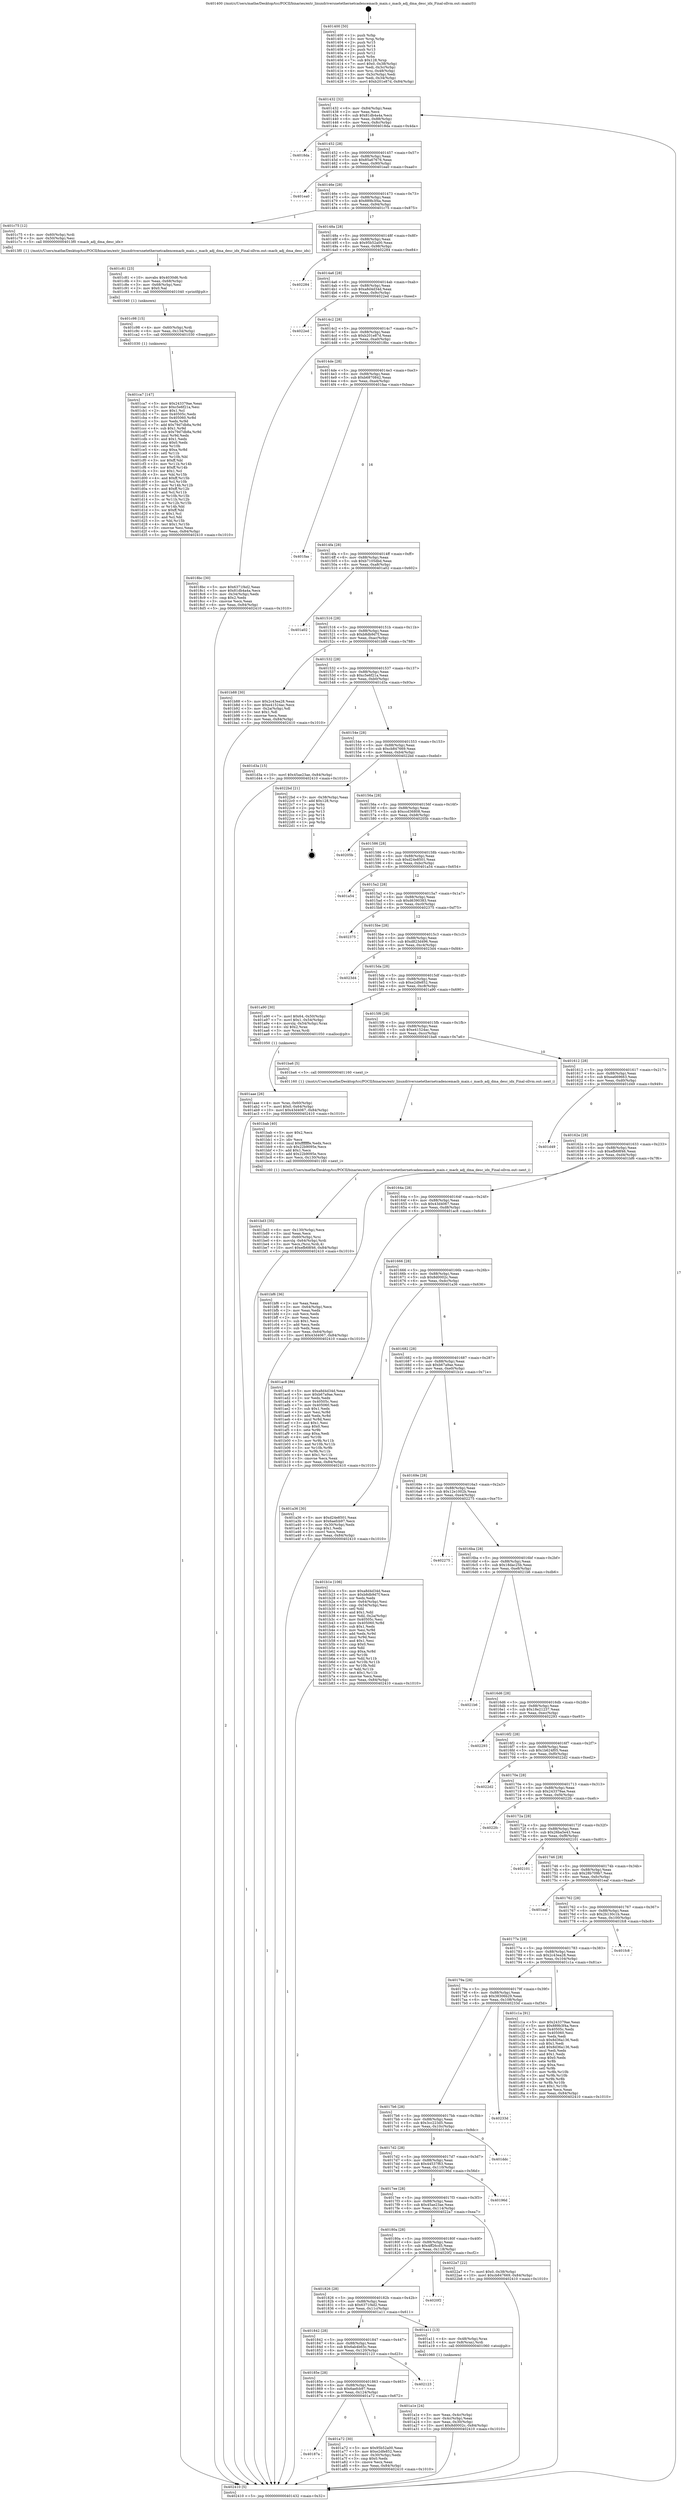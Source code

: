 digraph "0x401400" {
  label = "0x401400 (/mnt/c/Users/mathe/Desktop/tcc/POCII/binaries/extr_linuxdriversnetethernetcadencemacb_main.c_macb_adj_dma_desc_idx_Final-ollvm.out::main(0))"
  labelloc = "t"
  node[shape=record]

  Entry [label="",width=0.3,height=0.3,shape=circle,fillcolor=black,style=filled]
  "0x401432" [label="{
     0x401432 [32]\l
     | [instrs]\l
     &nbsp;&nbsp;0x401432 \<+6\>: mov -0x84(%rbp),%eax\l
     &nbsp;&nbsp;0x401438 \<+2\>: mov %eax,%ecx\l
     &nbsp;&nbsp;0x40143a \<+6\>: sub $0x81db4a4a,%ecx\l
     &nbsp;&nbsp;0x401440 \<+6\>: mov %eax,-0x88(%rbp)\l
     &nbsp;&nbsp;0x401446 \<+6\>: mov %ecx,-0x8c(%rbp)\l
     &nbsp;&nbsp;0x40144c \<+6\>: je 00000000004018da \<main+0x4da\>\l
  }"]
  "0x4018da" [label="{
     0x4018da\l
  }", style=dashed]
  "0x401452" [label="{
     0x401452 [28]\l
     | [instrs]\l
     &nbsp;&nbsp;0x401452 \<+5\>: jmp 0000000000401457 \<main+0x57\>\l
     &nbsp;&nbsp;0x401457 \<+6\>: mov -0x88(%rbp),%eax\l
     &nbsp;&nbsp;0x40145d \<+5\>: sub $0x85a67676,%eax\l
     &nbsp;&nbsp;0x401462 \<+6\>: mov %eax,-0x90(%rbp)\l
     &nbsp;&nbsp;0x401468 \<+6\>: je 0000000000401ea0 \<main+0xaa0\>\l
  }"]
  Exit [label="",width=0.3,height=0.3,shape=circle,fillcolor=black,style=filled,peripheries=2]
  "0x401ea0" [label="{
     0x401ea0\l
  }", style=dashed]
  "0x40146e" [label="{
     0x40146e [28]\l
     | [instrs]\l
     &nbsp;&nbsp;0x40146e \<+5\>: jmp 0000000000401473 \<main+0x73\>\l
     &nbsp;&nbsp;0x401473 \<+6\>: mov -0x88(%rbp),%eax\l
     &nbsp;&nbsp;0x401479 \<+5\>: sub $0x889b3f4a,%eax\l
     &nbsp;&nbsp;0x40147e \<+6\>: mov %eax,-0x94(%rbp)\l
     &nbsp;&nbsp;0x401484 \<+6\>: je 0000000000401c75 \<main+0x875\>\l
  }"]
  "0x401ca7" [label="{
     0x401ca7 [147]\l
     | [instrs]\l
     &nbsp;&nbsp;0x401ca7 \<+5\>: mov $0x243379ae,%eax\l
     &nbsp;&nbsp;0x401cac \<+5\>: mov $0xc5e6f21a,%esi\l
     &nbsp;&nbsp;0x401cb1 \<+2\>: mov $0x1,%cl\l
     &nbsp;&nbsp;0x401cb3 \<+7\>: mov 0x40505c,%edx\l
     &nbsp;&nbsp;0x401cba \<+8\>: mov 0x405060,%r8d\l
     &nbsp;&nbsp;0x401cc2 \<+3\>: mov %edx,%r9d\l
     &nbsp;&nbsp;0x401cc5 \<+7\>: add $0x79d7db8a,%r9d\l
     &nbsp;&nbsp;0x401ccc \<+4\>: sub $0x1,%r9d\l
     &nbsp;&nbsp;0x401cd0 \<+7\>: sub $0x79d7db8a,%r9d\l
     &nbsp;&nbsp;0x401cd7 \<+4\>: imul %r9d,%edx\l
     &nbsp;&nbsp;0x401cdb \<+3\>: and $0x1,%edx\l
     &nbsp;&nbsp;0x401cde \<+3\>: cmp $0x0,%edx\l
     &nbsp;&nbsp;0x401ce1 \<+4\>: sete %r10b\l
     &nbsp;&nbsp;0x401ce5 \<+4\>: cmp $0xa,%r8d\l
     &nbsp;&nbsp;0x401ce9 \<+4\>: setl %r11b\l
     &nbsp;&nbsp;0x401ced \<+3\>: mov %r10b,%bl\l
     &nbsp;&nbsp;0x401cf0 \<+3\>: xor $0xff,%bl\l
     &nbsp;&nbsp;0x401cf3 \<+3\>: mov %r11b,%r14b\l
     &nbsp;&nbsp;0x401cf6 \<+4\>: xor $0xff,%r14b\l
     &nbsp;&nbsp;0x401cfa \<+3\>: xor $0x1,%cl\l
     &nbsp;&nbsp;0x401cfd \<+3\>: mov %bl,%r15b\l
     &nbsp;&nbsp;0x401d00 \<+4\>: and $0xff,%r15b\l
     &nbsp;&nbsp;0x401d04 \<+3\>: and %cl,%r10b\l
     &nbsp;&nbsp;0x401d07 \<+3\>: mov %r14b,%r12b\l
     &nbsp;&nbsp;0x401d0a \<+4\>: and $0xff,%r12b\l
     &nbsp;&nbsp;0x401d0e \<+3\>: and %cl,%r11b\l
     &nbsp;&nbsp;0x401d11 \<+3\>: or %r10b,%r15b\l
     &nbsp;&nbsp;0x401d14 \<+3\>: or %r11b,%r12b\l
     &nbsp;&nbsp;0x401d17 \<+3\>: xor %r12b,%r15b\l
     &nbsp;&nbsp;0x401d1a \<+3\>: or %r14b,%bl\l
     &nbsp;&nbsp;0x401d1d \<+3\>: xor $0xff,%bl\l
     &nbsp;&nbsp;0x401d20 \<+3\>: or $0x1,%cl\l
     &nbsp;&nbsp;0x401d23 \<+2\>: and %cl,%bl\l
     &nbsp;&nbsp;0x401d25 \<+3\>: or %bl,%r15b\l
     &nbsp;&nbsp;0x401d28 \<+4\>: test $0x1,%r15b\l
     &nbsp;&nbsp;0x401d2c \<+3\>: cmovne %esi,%eax\l
     &nbsp;&nbsp;0x401d2f \<+6\>: mov %eax,-0x84(%rbp)\l
     &nbsp;&nbsp;0x401d35 \<+5\>: jmp 0000000000402410 \<main+0x1010\>\l
  }"]
  "0x401c75" [label="{
     0x401c75 [12]\l
     | [instrs]\l
     &nbsp;&nbsp;0x401c75 \<+4\>: mov -0x60(%rbp),%rdi\l
     &nbsp;&nbsp;0x401c79 \<+3\>: mov -0x50(%rbp),%esi\l
     &nbsp;&nbsp;0x401c7c \<+5\>: call 00000000004013f0 \<macb_adj_dma_desc_idx\>\l
     | [calls]\l
     &nbsp;&nbsp;0x4013f0 \{1\} (/mnt/c/Users/mathe/Desktop/tcc/POCII/binaries/extr_linuxdriversnetethernetcadencemacb_main.c_macb_adj_dma_desc_idx_Final-ollvm.out::macb_adj_dma_desc_idx)\l
  }"]
  "0x40148a" [label="{
     0x40148a [28]\l
     | [instrs]\l
     &nbsp;&nbsp;0x40148a \<+5\>: jmp 000000000040148f \<main+0x8f\>\l
     &nbsp;&nbsp;0x40148f \<+6\>: mov -0x88(%rbp),%eax\l
     &nbsp;&nbsp;0x401495 \<+5\>: sub $0x95b52a00,%eax\l
     &nbsp;&nbsp;0x40149a \<+6\>: mov %eax,-0x98(%rbp)\l
     &nbsp;&nbsp;0x4014a0 \<+6\>: je 0000000000402284 \<main+0xe84\>\l
  }"]
  "0x401c98" [label="{
     0x401c98 [15]\l
     | [instrs]\l
     &nbsp;&nbsp;0x401c98 \<+4\>: mov -0x60(%rbp),%rdi\l
     &nbsp;&nbsp;0x401c9c \<+6\>: mov %eax,-0x134(%rbp)\l
     &nbsp;&nbsp;0x401ca2 \<+5\>: call 0000000000401030 \<free@plt\>\l
     | [calls]\l
     &nbsp;&nbsp;0x401030 \{1\} (unknown)\l
  }"]
  "0x402284" [label="{
     0x402284\l
  }", style=dashed]
  "0x4014a6" [label="{
     0x4014a6 [28]\l
     | [instrs]\l
     &nbsp;&nbsp;0x4014a6 \<+5\>: jmp 00000000004014ab \<main+0xab\>\l
     &nbsp;&nbsp;0x4014ab \<+6\>: mov -0x88(%rbp),%eax\l
     &nbsp;&nbsp;0x4014b1 \<+5\>: sub $0xa8d4d34d,%eax\l
     &nbsp;&nbsp;0x4014b6 \<+6\>: mov %eax,-0x9c(%rbp)\l
     &nbsp;&nbsp;0x4014bc \<+6\>: je 00000000004022ed \<main+0xeed\>\l
  }"]
  "0x401c81" [label="{
     0x401c81 [23]\l
     | [instrs]\l
     &nbsp;&nbsp;0x401c81 \<+10\>: movabs $0x4030d6,%rdi\l
     &nbsp;&nbsp;0x401c8b \<+3\>: mov %eax,-0x68(%rbp)\l
     &nbsp;&nbsp;0x401c8e \<+3\>: mov -0x68(%rbp),%esi\l
     &nbsp;&nbsp;0x401c91 \<+2\>: mov $0x0,%al\l
     &nbsp;&nbsp;0x401c93 \<+5\>: call 0000000000401040 \<printf@plt\>\l
     | [calls]\l
     &nbsp;&nbsp;0x401040 \{1\} (unknown)\l
  }"]
  "0x4022ed" [label="{
     0x4022ed\l
  }", style=dashed]
  "0x4014c2" [label="{
     0x4014c2 [28]\l
     | [instrs]\l
     &nbsp;&nbsp;0x4014c2 \<+5\>: jmp 00000000004014c7 \<main+0xc7\>\l
     &nbsp;&nbsp;0x4014c7 \<+6\>: mov -0x88(%rbp),%eax\l
     &nbsp;&nbsp;0x4014cd \<+5\>: sub $0xb201e87d,%eax\l
     &nbsp;&nbsp;0x4014d2 \<+6\>: mov %eax,-0xa0(%rbp)\l
     &nbsp;&nbsp;0x4014d8 \<+6\>: je 00000000004018bc \<main+0x4bc\>\l
  }"]
  "0x401bd3" [label="{
     0x401bd3 [35]\l
     | [instrs]\l
     &nbsp;&nbsp;0x401bd3 \<+6\>: mov -0x130(%rbp),%ecx\l
     &nbsp;&nbsp;0x401bd9 \<+3\>: imul %eax,%ecx\l
     &nbsp;&nbsp;0x401bdc \<+4\>: mov -0x60(%rbp),%rsi\l
     &nbsp;&nbsp;0x401be0 \<+4\>: movslq -0x64(%rbp),%rdi\l
     &nbsp;&nbsp;0x401be4 \<+3\>: mov %ecx,(%rsi,%rdi,4)\l
     &nbsp;&nbsp;0x401be7 \<+10\>: movl $0xefb68f46,-0x84(%rbp)\l
     &nbsp;&nbsp;0x401bf1 \<+5\>: jmp 0000000000402410 \<main+0x1010\>\l
  }"]
  "0x4018bc" [label="{
     0x4018bc [30]\l
     | [instrs]\l
     &nbsp;&nbsp;0x4018bc \<+5\>: mov $0x6371f4d2,%eax\l
     &nbsp;&nbsp;0x4018c1 \<+5\>: mov $0x81db4a4a,%ecx\l
     &nbsp;&nbsp;0x4018c6 \<+3\>: mov -0x34(%rbp),%edx\l
     &nbsp;&nbsp;0x4018c9 \<+3\>: cmp $0x2,%edx\l
     &nbsp;&nbsp;0x4018cc \<+3\>: cmovne %ecx,%eax\l
     &nbsp;&nbsp;0x4018cf \<+6\>: mov %eax,-0x84(%rbp)\l
     &nbsp;&nbsp;0x4018d5 \<+5\>: jmp 0000000000402410 \<main+0x1010\>\l
  }"]
  "0x4014de" [label="{
     0x4014de [28]\l
     | [instrs]\l
     &nbsp;&nbsp;0x4014de \<+5\>: jmp 00000000004014e3 \<main+0xe3\>\l
     &nbsp;&nbsp;0x4014e3 \<+6\>: mov -0x88(%rbp),%eax\l
     &nbsp;&nbsp;0x4014e9 \<+5\>: sub $0xb6870842,%eax\l
     &nbsp;&nbsp;0x4014ee \<+6\>: mov %eax,-0xa4(%rbp)\l
     &nbsp;&nbsp;0x4014f4 \<+6\>: je 0000000000401faa \<main+0xbaa\>\l
  }"]
  "0x402410" [label="{
     0x402410 [5]\l
     | [instrs]\l
     &nbsp;&nbsp;0x402410 \<+5\>: jmp 0000000000401432 \<main+0x32\>\l
  }"]
  "0x401400" [label="{
     0x401400 [50]\l
     | [instrs]\l
     &nbsp;&nbsp;0x401400 \<+1\>: push %rbp\l
     &nbsp;&nbsp;0x401401 \<+3\>: mov %rsp,%rbp\l
     &nbsp;&nbsp;0x401404 \<+2\>: push %r15\l
     &nbsp;&nbsp;0x401406 \<+2\>: push %r14\l
     &nbsp;&nbsp;0x401408 \<+2\>: push %r13\l
     &nbsp;&nbsp;0x40140a \<+2\>: push %r12\l
     &nbsp;&nbsp;0x40140c \<+1\>: push %rbx\l
     &nbsp;&nbsp;0x40140d \<+7\>: sub $0x128,%rsp\l
     &nbsp;&nbsp;0x401414 \<+7\>: movl $0x0,-0x38(%rbp)\l
     &nbsp;&nbsp;0x40141b \<+3\>: mov %edi,-0x3c(%rbp)\l
     &nbsp;&nbsp;0x40141e \<+4\>: mov %rsi,-0x48(%rbp)\l
     &nbsp;&nbsp;0x401422 \<+3\>: mov -0x3c(%rbp),%edi\l
     &nbsp;&nbsp;0x401425 \<+3\>: mov %edi,-0x34(%rbp)\l
     &nbsp;&nbsp;0x401428 \<+10\>: movl $0xb201e87d,-0x84(%rbp)\l
  }"]
  "0x401bab" [label="{
     0x401bab [40]\l
     | [instrs]\l
     &nbsp;&nbsp;0x401bab \<+5\>: mov $0x2,%ecx\l
     &nbsp;&nbsp;0x401bb0 \<+1\>: cltd\l
     &nbsp;&nbsp;0x401bb1 \<+2\>: idiv %ecx\l
     &nbsp;&nbsp;0x401bb3 \<+6\>: imul $0xfffffffe,%edx,%ecx\l
     &nbsp;&nbsp;0x401bb9 \<+6\>: sub $0x22b9095e,%ecx\l
     &nbsp;&nbsp;0x401bbf \<+3\>: add $0x1,%ecx\l
     &nbsp;&nbsp;0x401bc2 \<+6\>: add $0x22b9095e,%ecx\l
     &nbsp;&nbsp;0x401bc8 \<+6\>: mov %ecx,-0x130(%rbp)\l
     &nbsp;&nbsp;0x401bce \<+5\>: call 0000000000401160 \<next_i\>\l
     | [calls]\l
     &nbsp;&nbsp;0x401160 \{1\} (/mnt/c/Users/mathe/Desktop/tcc/POCII/binaries/extr_linuxdriversnetethernetcadencemacb_main.c_macb_adj_dma_desc_idx_Final-ollvm.out::next_i)\l
  }"]
  "0x401faa" [label="{
     0x401faa\l
  }", style=dashed]
  "0x4014fa" [label="{
     0x4014fa [28]\l
     | [instrs]\l
     &nbsp;&nbsp;0x4014fa \<+5\>: jmp 00000000004014ff \<main+0xff\>\l
     &nbsp;&nbsp;0x4014ff \<+6\>: mov -0x88(%rbp),%eax\l
     &nbsp;&nbsp;0x401505 \<+5\>: sub $0xb7105dbd,%eax\l
     &nbsp;&nbsp;0x40150a \<+6\>: mov %eax,-0xa8(%rbp)\l
     &nbsp;&nbsp;0x401510 \<+6\>: je 0000000000401a02 \<main+0x602\>\l
  }"]
  "0x401aae" [label="{
     0x401aae [26]\l
     | [instrs]\l
     &nbsp;&nbsp;0x401aae \<+4\>: mov %rax,-0x60(%rbp)\l
     &nbsp;&nbsp;0x401ab2 \<+7\>: movl $0x0,-0x64(%rbp)\l
     &nbsp;&nbsp;0x401ab9 \<+10\>: movl $0x43d4067,-0x84(%rbp)\l
     &nbsp;&nbsp;0x401ac3 \<+5\>: jmp 0000000000402410 \<main+0x1010\>\l
  }"]
  "0x401a02" [label="{
     0x401a02\l
  }", style=dashed]
  "0x401516" [label="{
     0x401516 [28]\l
     | [instrs]\l
     &nbsp;&nbsp;0x401516 \<+5\>: jmp 000000000040151b \<main+0x11b\>\l
     &nbsp;&nbsp;0x40151b \<+6\>: mov -0x88(%rbp),%eax\l
     &nbsp;&nbsp;0x401521 \<+5\>: sub $0xb8db9d7f,%eax\l
     &nbsp;&nbsp;0x401526 \<+6\>: mov %eax,-0xac(%rbp)\l
     &nbsp;&nbsp;0x40152c \<+6\>: je 0000000000401b88 \<main+0x788\>\l
  }"]
  "0x40187a" [label="{
     0x40187a\l
  }", style=dashed]
  "0x401b88" [label="{
     0x401b88 [30]\l
     | [instrs]\l
     &nbsp;&nbsp;0x401b88 \<+5\>: mov $0x2c43ea28,%eax\l
     &nbsp;&nbsp;0x401b8d \<+5\>: mov $0xe41524ac,%ecx\l
     &nbsp;&nbsp;0x401b92 \<+3\>: mov -0x2a(%rbp),%dl\l
     &nbsp;&nbsp;0x401b95 \<+3\>: test $0x1,%dl\l
     &nbsp;&nbsp;0x401b98 \<+3\>: cmovne %ecx,%eax\l
     &nbsp;&nbsp;0x401b9b \<+6\>: mov %eax,-0x84(%rbp)\l
     &nbsp;&nbsp;0x401ba1 \<+5\>: jmp 0000000000402410 \<main+0x1010\>\l
  }"]
  "0x401532" [label="{
     0x401532 [28]\l
     | [instrs]\l
     &nbsp;&nbsp;0x401532 \<+5\>: jmp 0000000000401537 \<main+0x137\>\l
     &nbsp;&nbsp;0x401537 \<+6\>: mov -0x88(%rbp),%eax\l
     &nbsp;&nbsp;0x40153d \<+5\>: sub $0xc5e6f21a,%eax\l
     &nbsp;&nbsp;0x401542 \<+6\>: mov %eax,-0xb0(%rbp)\l
     &nbsp;&nbsp;0x401548 \<+6\>: je 0000000000401d3a \<main+0x93a\>\l
  }"]
  "0x401a72" [label="{
     0x401a72 [30]\l
     | [instrs]\l
     &nbsp;&nbsp;0x401a72 \<+5\>: mov $0x95b52a00,%eax\l
     &nbsp;&nbsp;0x401a77 \<+5\>: mov $0xe2dfe852,%ecx\l
     &nbsp;&nbsp;0x401a7c \<+3\>: mov -0x30(%rbp),%edx\l
     &nbsp;&nbsp;0x401a7f \<+3\>: cmp $0x0,%edx\l
     &nbsp;&nbsp;0x401a82 \<+3\>: cmove %ecx,%eax\l
     &nbsp;&nbsp;0x401a85 \<+6\>: mov %eax,-0x84(%rbp)\l
     &nbsp;&nbsp;0x401a8b \<+5\>: jmp 0000000000402410 \<main+0x1010\>\l
  }"]
  "0x401d3a" [label="{
     0x401d3a [15]\l
     | [instrs]\l
     &nbsp;&nbsp;0x401d3a \<+10\>: movl $0x45ae23ae,-0x84(%rbp)\l
     &nbsp;&nbsp;0x401d44 \<+5\>: jmp 0000000000402410 \<main+0x1010\>\l
  }"]
  "0x40154e" [label="{
     0x40154e [28]\l
     | [instrs]\l
     &nbsp;&nbsp;0x40154e \<+5\>: jmp 0000000000401553 \<main+0x153\>\l
     &nbsp;&nbsp;0x401553 \<+6\>: mov -0x88(%rbp),%eax\l
     &nbsp;&nbsp;0x401559 \<+5\>: sub $0xcb847669,%eax\l
     &nbsp;&nbsp;0x40155e \<+6\>: mov %eax,-0xb4(%rbp)\l
     &nbsp;&nbsp;0x401564 \<+6\>: je 00000000004022bd \<main+0xebd\>\l
  }"]
  "0x40185e" [label="{
     0x40185e [28]\l
     | [instrs]\l
     &nbsp;&nbsp;0x40185e \<+5\>: jmp 0000000000401863 \<main+0x463\>\l
     &nbsp;&nbsp;0x401863 \<+6\>: mov -0x88(%rbp),%eax\l
     &nbsp;&nbsp;0x401869 \<+5\>: sub $0x6aefcb97,%eax\l
     &nbsp;&nbsp;0x40186e \<+6\>: mov %eax,-0x124(%rbp)\l
     &nbsp;&nbsp;0x401874 \<+6\>: je 0000000000401a72 \<main+0x672\>\l
  }"]
  "0x4022bd" [label="{
     0x4022bd [21]\l
     | [instrs]\l
     &nbsp;&nbsp;0x4022bd \<+3\>: mov -0x38(%rbp),%eax\l
     &nbsp;&nbsp;0x4022c0 \<+7\>: add $0x128,%rsp\l
     &nbsp;&nbsp;0x4022c7 \<+1\>: pop %rbx\l
     &nbsp;&nbsp;0x4022c8 \<+2\>: pop %r12\l
     &nbsp;&nbsp;0x4022ca \<+2\>: pop %r13\l
     &nbsp;&nbsp;0x4022cc \<+2\>: pop %r14\l
     &nbsp;&nbsp;0x4022ce \<+2\>: pop %r15\l
     &nbsp;&nbsp;0x4022d0 \<+1\>: pop %rbp\l
     &nbsp;&nbsp;0x4022d1 \<+1\>: ret\l
  }"]
  "0x40156a" [label="{
     0x40156a [28]\l
     | [instrs]\l
     &nbsp;&nbsp;0x40156a \<+5\>: jmp 000000000040156f \<main+0x16f\>\l
     &nbsp;&nbsp;0x40156f \<+6\>: mov -0x88(%rbp),%eax\l
     &nbsp;&nbsp;0x401575 \<+5\>: sub $0xccd36808,%eax\l
     &nbsp;&nbsp;0x40157a \<+6\>: mov %eax,-0xb8(%rbp)\l
     &nbsp;&nbsp;0x401580 \<+6\>: je 000000000040205b \<main+0xc5b\>\l
  }"]
  "0x402123" [label="{
     0x402123\l
  }", style=dashed]
  "0x40205b" [label="{
     0x40205b\l
  }", style=dashed]
  "0x401586" [label="{
     0x401586 [28]\l
     | [instrs]\l
     &nbsp;&nbsp;0x401586 \<+5\>: jmp 000000000040158b \<main+0x18b\>\l
     &nbsp;&nbsp;0x40158b \<+6\>: mov -0x88(%rbp),%eax\l
     &nbsp;&nbsp;0x401591 \<+5\>: sub $0xd24e8501,%eax\l
     &nbsp;&nbsp;0x401596 \<+6\>: mov %eax,-0xbc(%rbp)\l
     &nbsp;&nbsp;0x40159c \<+6\>: je 0000000000401a54 \<main+0x654\>\l
  }"]
  "0x401a1e" [label="{
     0x401a1e [24]\l
     | [instrs]\l
     &nbsp;&nbsp;0x401a1e \<+3\>: mov %eax,-0x4c(%rbp)\l
     &nbsp;&nbsp;0x401a21 \<+3\>: mov -0x4c(%rbp),%eax\l
     &nbsp;&nbsp;0x401a24 \<+3\>: mov %eax,-0x30(%rbp)\l
     &nbsp;&nbsp;0x401a27 \<+10\>: movl $0x8d0002c,-0x84(%rbp)\l
     &nbsp;&nbsp;0x401a31 \<+5\>: jmp 0000000000402410 \<main+0x1010\>\l
  }"]
  "0x401a54" [label="{
     0x401a54\l
  }", style=dashed]
  "0x4015a2" [label="{
     0x4015a2 [28]\l
     | [instrs]\l
     &nbsp;&nbsp;0x4015a2 \<+5\>: jmp 00000000004015a7 \<main+0x1a7\>\l
     &nbsp;&nbsp;0x4015a7 \<+6\>: mov -0x88(%rbp),%eax\l
     &nbsp;&nbsp;0x4015ad \<+5\>: sub $0xd6390383,%eax\l
     &nbsp;&nbsp;0x4015b2 \<+6\>: mov %eax,-0xc0(%rbp)\l
     &nbsp;&nbsp;0x4015b8 \<+6\>: je 0000000000402375 \<main+0xf75\>\l
  }"]
  "0x401842" [label="{
     0x401842 [28]\l
     | [instrs]\l
     &nbsp;&nbsp;0x401842 \<+5\>: jmp 0000000000401847 \<main+0x447\>\l
     &nbsp;&nbsp;0x401847 \<+6\>: mov -0x88(%rbp),%eax\l
     &nbsp;&nbsp;0x40184d \<+5\>: sub $0x6ab4b65c,%eax\l
     &nbsp;&nbsp;0x401852 \<+6\>: mov %eax,-0x120(%rbp)\l
     &nbsp;&nbsp;0x401858 \<+6\>: je 0000000000402123 \<main+0xd23\>\l
  }"]
  "0x402375" [label="{
     0x402375\l
  }", style=dashed]
  "0x4015be" [label="{
     0x4015be [28]\l
     | [instrs]\l
     &nbsp;&nbsp;0x4015be \<+5\>: jmp 00000000004015c3 \<main+0x1c3\>\l
     &nbsp;&nbsp;0x4015c3 \<+6\>: mov -0x88(%rbp),%eax\l
     &nbsp;&nbsp;0x4015c9 \<+5\>: sub $0xd823d496,%eax\l
     &nbsp;&nbsp;0x4015ce \<+6\>: mov %eax,-0xc4(%rbp)\l
     &nbsp;&nbsp;0x4015d4 \<+6\>: je 00000000004023d4 \<main+0xfd4\>\l
  }"]
  "0x401a11" [label="{
     0x401a11 [13]\l
     | [instrs]\l
     &nbsp;&nbsp;0x401a11 \<+4\>: mov -0x48(%rbp),%rax\l
     &nbsp;&nbsp;0x401a15 \<+4\>: mov 0x8(%rax),%rdi\l
     &nbsp;&nbsp;0x401a19 \<+5\>: call 0000000000401060 \<atoi@plt\>\l
     | [calls]\l
     &nbsp;&nbsp;0x401060 \{1\} (unknown)\l
  }"]
  "0x4023d4" [label="{
     0x4023d4\l
  }", style=dashed]
  "0x4015da" [label="{
     0x4015da [28]\l
     | [instrs]\l
     &nbsp;&nbsp;0x4015da \<+5\>: jmp 00000000004015df \<main+0x1df\>\l
     &nbsp;&nbsp;0x4015df \<+6\>: mov -0x88(%rbp),%eax\l
     &nbsp;&nbsp;0x4015e5 \<+5\>: sub $0xe2dfe852,%eax\l
     &nbsp;&nbsp;0x4015ea \<+6\>: mov %eax,-0xc8(%rbp)\l
     &nbsp;&nbsp;0x4015f0 \<+6\>: je 0000000000401a90 \<main+0x690\>\l
  }"]
  "0x401826" [label="{
     0x401826 [28]\l
     | [instrs]\l
     &nbsp;&nbsp;0x401826 \<+5\>: jmp 000000000040182b \<main+0x42b\>\l
     &nbsp;&nbsp;0x40182b \<+6\>: mov -0x88(%rbp),%eax\l
     &nbsp;&nbsp;0x401831 \<+5\>: sub $0x6371f4d2,%eax\l
     &nbsp;&nbsp;0x401836 \<+6\>: mov %eax,-0x11c(%rbp)\l
     &nbsp;&nbsp;0x40183c \<+6\>: je 0000000000401a11 \<main+0x611\>\l
  }"]
  "0x401a90" [label="{
     0x401a90 [30]\l
     | [instrs]\l
     &nbsp;&nbsp;0x401a90 \<+7\>: movl $0x64,-0x50(%rbp)\l
     &nbsp;&nbsp;0x401a97 \<+7\>: movl $0x1,-0x54(%rbp)\l
     &nbsp;&nbsp;0x401a9e \<+4\>: movslq -0x54(%rbp),%rax\l
     &nbsp;&nbsp;0x401aa2 \<+4\>: shl $0x2,%rax\l
     &nbsp;&nbsp;0x401aa6 \<+3\>: mov %rax,%rdi\l
     &nbsp;&nbsp;0x401aa9 \<+5\>: call 0000000000401050 \<malloc@plt\>\l
     | [calls]\l
     &nbsp;&nbsp;0x401050 \{1\} (unknown)\l
  }"]
  "0x4015f6" [label="{
     0x4015f6 [28]\l
     | [instrs]\l
     &nbsp;&nbsp;0x4015f6 \<+5\>: jmp 00000000004015fb \<main+0x1fb\>\l
     &nbsp;&nbsp;0x4015fb \<+6\>: mov -0x88(%rbp),%eax\l
     &nbsp;&nbsp;0x401601 \<+5\>: sub $0xe41524ac,%eax\l
     &nbsp;&nbsp;0x401606 \<+6\>: mov %eax,-0xcc(%rbp)\l
     &nbsp;&nbsp;0x40160c \<+6\>: je 0000000000401ba6 \<main+0x7a6\>\l
  }"]
  "0x4020f2" [label="{
     0x4020f2\l
  }", style=dashed]
  "0x401ba6" [label="{
     0x401ba6 [5]\l
     | [instrs]\l
     &nbsp;&nbsp;0x401ba6 \<+5\>: call 0000000000401160 \<next_i\>\l
     | [calls]\l
     &nbsp;&nbsp;0x401160 \{1\} (/mnt/c/Users/mathe/Desktop/tcc/POCII/binaries/extr_linuxdriversnetethernetcadencemacb_main.c_macb_adj_dma_desc_idx_Final-ollvm.out::next_i)\l
  }"]
  "0x401612" [label="{
     0x401612 [28]\l
     | [instrs]\l
     &nbsp;&nbsp;0x401612 \<+5\>: jmp 0000000000401617 \<main+0x217\>\l
     &nbsp;&nbsp;0x401617 \<+6\>: mov -0x88(%rbp),%eax\l
     &nbsp;&nbsp;0x40161d \<+5\>: sub $0xea669663,%eax\l
     &nbsp;&nbsp;0x401622 \<+6\>: mov %eax,-0xd0(%rbp)\l
     &nbsp;&nbsp;0x401628 \<+6\>: je 0000000000401d49 \<main+0x949\>\l
  }"]
  "0x40180a" [label="{
     0x40180a [28]\l
     | [instrs]\l
     &nbsp;&nbsp;0x40180a \<+5\>: jmp 000000000040180f \<main+0x40f\>\l
     &nbsp;&nbsp;0x40180f \<+6\>: mov -0x88(%rbp),%eax\l
     &nbsp;&nbsp;0x401815 \<+5\>: sub $0x4ff26cd5,%eax\l
     &nbsp;&nbsp;0x40181a \<+6\>: mov %eax,-0x118(%rbp)\l
     &nbsp;&nbsp;0x401820 \<+6\>: je 00000000004020f2 \<main+0xcf2\>\l
  }"]
  "0x401d49" [label="{
     0x401d49\l
  }", style=dashed]
  "0x40162e" [label="{
     0x40162e [28]\l
     | [instrs]\l
     &nbsp;&nbsp;0x40162e \<+5\>: jmp 0000000000401633 \<main+0x233\>\l
     &nbsp;&nbsp;0x401633 \<+6\>: mov -0x88(%rbp),%eax\l
     &nbsp;&nbsp;0x401639 \<+5\>: sub $0xefb68f46,%eax\l
     &nbsp;&nbsp;0x40163e \<+6\>: mov %eax,-0xd4(%rbp)\l
     &nbsp;&nbsp;0x401644 \<+6\>: je 0000000000401bf6 \<main+0x7f6\>\l
  }"]
  "0x4022a7" [label="{
     0x4022a7 [22]\l
     | [instrs]\l
     &nbsp;&nbsp;0x4022a7 \<+7\>: movl $0x0,-0x38(%rbp)\l
     &nbsp;&nbsp;0x4022ae \<+10\>: movl $0xcb847669,-0x84(%rbp)\l
     &nbsp;&nbsp;0x4022b8 \<+5\>: jmp 0000000000402410 \<main+0x1010\>\l
  }"]
  "0x401bf6" [label="{
     0x401bf6 [36]\l
     | [instrs]\l
     &nbsp;&nbsp;0x401bf6 \<+2\>: xor %eax,%eax\l
     &nbsp;&nbsp;0x401bf8 \<+3\>: mov -0x64(%rbp),%ecx\l
     &nbsp;&nbsp;0x401bfb \<+2\>: mov %eax,%edx\l
     &nbsp;&nbsp;0x401bfd \<+2\>: sub %ecx,%edx\l
     &nbsp;&nbsp;0x401bff \<+2\>: mov %eax,%ecx\l
     &nbsp;&nbsp;0x401c01 \<+3\>: sub $0x1,%ecx\l
     &nbsp;&nbsp;0x401c04 \<+2\>: add %ecx,%edx\l
     &nbsp;&nbsp;0x401c06 \<+2\>: sub %edx,%eax\l
     &nbsp;&nbsp;0x401c08 \<+3\>: mov %eax,-0x64(%rbp)\l
     &nbsp;&nbsp;0x401c0b \<+10\>: movl $0x43d4067,-0x84(%rbp)\l
     &nbsp;&nbsp;0x401c15 \<+5\>: jmp 0000000000402410 \<main+0x1010\>\l
  }"]
  "0x40164a" [label="{
     0x40164a [28]\l
     | [instrs]\l
     &nbsp;&nbsp;0x40164a \<+5\>: jmp 000000000040164f \<main+0x24f\>\l
     &nbsp;&nbsp;0x40164f \<+6\>: mov -0x88(%rbp),%eax\l
     &nbsp;&nbsp;0x401655 \<+5\>: sub $0x43d4067,%eax\l
     &nbsp;&nbsp;0x40165a \<+6\>: mov %eax,-0xd8(%rbp)\l
     &nbsp;&nbsp;0x401660 \<+6\>: je 0000000000401ac8 \<main+0x6c8\>\l
  }"]
  "0x4017ee" [label="{
     0x4017ee [28]\l
     | [instrs]\l
     &nbsp;&nbsp;0x4017ee \<+5\>: jmp 00000000004017f3 \<main+0x3f3\>\l
     &nbsp;&nbsp;0x4017f3 \<+6\>: mov -0x88(%rbp),%eax\l
     &nbsp;&nbsp;0x4017f9 \<+5\>: sub $0x45ae23ae,%eax\l
     &nbsp;&nbsp;0x4017fe \<+6\>: mov %eax,-0x114(%rbp)\l
     &nbsp;&nbsp;0x401804 \<+6\>: je 00000000004022a7 \<main+0xea7\>\l
  }"]
  "0x401ac8" [label="{
     0x401ac8 [86]\l
     | [instrs]\l
     &nbsp;&nbsp;0x401ac8 \<+5\>: mov $0xa8d4d34d,%eax\l
     &nbsp;&nbsp;0x401acd \<+5\>: mov $0xb67a9ae,%ecx\l
     &nbsp;&nbsp;0x401ad2 \<+2\>: xor %edx,%edx\l
     &nbsp;&nbsp;0x401ad4 \<+7\>: mov 0x40505c,%esi\l
     &nbsp;&nbsp;0x401adb \<+7\>: mov 0x405060,%edi\l
     &nbsp;&nbsp;0x401ae2 \<+3\>: sub $0x1,%edx\l
     &nbsp;&nbsp;0x401ae5 \<+3\>: mov %esi,%r8d\l
     &nbsp;&nbsp;0x401ae8 \<+3\>: add %edx,%r8d\l
     &nbsp;&nbsp;0x401aeb \<+4\>: imul %r8d,%esi\l
     &nbsp;&nbsp;0x401aef \<+3\>: and $0x1,%esi\l
     &nbsp;&nbsp;0x401af2 \<+3\>: cmp $0x0,%esi\l
     &nbsp;&nbsp;0x401af5 \<+4\>: sete %r9b\l
     &nbsp;&nbsp;0x401af9 \<+3\>: cmp $0xa,%edi\l
     &nbsp;&nbsp;0x401afc \<+4\>: setl %r10b\l
     &nbsp;&nbsp;0x401b00 \<+3\>: mov %r9b,%r11b\l
     &nbsp;&nbsp;0x401b03 \<+3\>: and %r10b,%r11b\l
     &nbsp;&nbsp;0x401b06 \<+3\>: xor %r10b,%r9b\l
     &nbsp;&nbsp;0x401b09 \<+3\>: or %r9b,%r11b\l
     &nbsp;&nbsp;0x401b0c \<+4\>: test $0x1,%r11b\l
     &nbsp;&nbsp;0x401b10 \<+3\>: cmovne %ecx,%eax\l
     &nbsp;&nbsp;0x401b13 \<+6\>: mov %eax,-0x84(%rbp)\l
     &nbsp;&nbsp;0x401b19 \<+5\>: jmp 0000000000402410 \<main+0x1010\>\l
  }"]
  "0x401666" [label="{
     0x401666 [28]\l
     | [instrs]\l
     &nbsp;&nbsp;0x401666 \<+5\>: jmp 000000000040166b \<main+0x26b\>\l
     &nbsp;&nbsp;0x40166b \<+6\>: mov -0x88(%rbp),%eax\l
     &nbsp;&nbsp;0x401671 \<+5\>: sub $0x8d0002c,%eax\l
     &nbsp;&nbsp;0x401676 \<+6\>: mov %eax,-0xdc(%rbp)\l
     &nbsp;&nbsp;0x40167c \<+6\>: je 0000000000401a36 \<main+0x636\>\l
  }"]
  "0x40196d" [label="{
     0x40196d\l
  }", style=dashed]
  "0x401a36" [label="{
     0x401a36 [30]\l
     | [instrs]\l
     &nbsp;&nbsp;0x401a36 \<+5\>: mov $0xd24e8501,%eax\l
     &nbsp;&nbsp;0x401a3b \<+5\>: mov $0x6aefcb97,%ecx\l
     &nbsp;&nbsp;0x401a40 \<+3\>: mov -0x30(%rbp),%edx\l
     &nbsp;&nbsp;0x401a43 \<+3\>: cmp $0x1,%edx\l
     &nbsp;&nbsp;0x401a46 \<+3\>: cmovl %ecx,%eax\l
     &nbsp;&nbsp;0x401a49 \<+6\>: mov %eax,-0x84(%rbp)\l
     &nbsp;&nbsp;0x401a4f \<+5\>: jmp 0000000000402410 \<main+0x1010\>\l
  }"]
  "0x401682" [label="{
     0x401682 [28]\l
     | [instrs]\l
     &nbsp;&nbsp;0x401682 \<+5\>: jmp 0000000000401687 \<main+0x287\>\l
     &nbsp;&nbsp;0x401687 \<+6\>: mov -0x88(%rbp),%eax\l
     &nbsp;&nbsp;0x40168d \<+5\>: sub $0xb67a9ae,%eax\l
     &nbsp;&nbsp;0x401692 \<+6\>: mov %eax,-0xe0(%rbp)\l
     &nbsp;&nbsp;0x401698 \<+6\>: je 0000000000401b1e \<main+0x71e\>\l
  }"]
  "0x4017d2" [label="{
     0x4017d2 [28]\l
     | [instrs]\l
     &nbsp;&nbsp;0x4017d2 \<+5\>: jmp 00000000004017d7 \<main+0x3d7\>\l
     &nbsp;&nbsp;0x4017d7 \<+6\>: mov -0x88(%rbp),%eax\l
     &nbsp;&nbsp;0x4017dd \<+5\>: sub $0x44537f63,%eax\l
     &nbsp;&nbsp;0x4017e2 \<+6\>: mov %eax,-0x110(%rbp)\l
     &nbsp;&nbsp;0x4017e8 \<+6\>: je 000000000040196d \<main+0x56d\>\l
  }"]
  "0x401b1e" [label="{
     0x401b1e [106]\l
     | [instrs]\l
     &nbsp;&nbsp;0x401b1e \<+5\>: mov $0xa8d4d34d,%eax\l
     &nbsp;&nbsp;0x401b23 \<+5\>: mov $0xb8db9d7f,%ecx\l
     &nbsp;&nbsp;0x401b28 \<+2\>: xor %edx,%edx\l
     &nbsp;&nbsp;0x401b2a \<+3\>: mov -0x64(%rbp),%esi\l
     &nbsp;&nbsp;0x401b2d \<+3\>: cmp -0x54(%rbp),%esi\l
     &nbsp;&nbsp;0x401b30 \<+4\>: setl %dil\l
     &nbsp;&nbsp;0x401b34 \<+4\>: and $0x1,%dil\l
     &nbsp;&nbsp;0x401b38 \<+4\>: mov %dil,-0x2a(%rbp)\l
     &nbsp;&nbsp;0x401b3c \<+7\>: mov 0x40505c,%esi\l
     &nbsp;&nbsp;0x401b43 \<+8\>: mov 0x405060,%r8d\l
     &nbsp;&nbsp;0x401b4b \<+3\>: sub $0x1,%edx\l
     &nbsp;&nbsp;0x401b4e \<+3\>: mov %esi,%r9d\l
     &nbsp;&nbsp;0x401b51 \<+3\>: add %edx,%r9d\l
     &nbsp;&nbsp;0x401b54 \<+4\>: imul %r9d,%esi\l
     &nbsp;&nbsp;0x401b58 \<+3\>: and $0x1,%esi\l
     &nbsp;&nbsp;0x401b5b \<+3\>: cmp $0x0,%esi\l
     &nbsp;&nbsp;0x401b5e \<+4\>: sete %dil\l
     &nbsp;&nbsp;0x401b62 \<+4\>: cmp $0xa,%r8d\l
     &nbsp;&nbsp;0x401b66 \<+4\>: setl %r10b\l
     &nbsp;&nbsp;0x401b6a \<+3\>: mov %dil,%r11b\l
     &nbsp;&nbsp;0x401b6d \<+3\>: and %r10b,%r11b\l
     &nbsp;&nbsp;0x401b70 \<+3\>: xor %r10b,%dil\l
     &nbsp;&nbsp;0x401b73 \<+3\>: or %dil,%r11b\l
     &nbsp;&nbsp;0x401b76 \<+4\>: test $0x1,%r11b\l
     &nbsp;&nbsp;0x401b7a \<+3\>: cmovne %ecx,%eax\l
     &nbsp;&nbsp;0x401b7d \<+6\>: mov %eax,-0x84(%rbp)\l
     &nbsp;&nbsp;0x401b83 \<+5\>: jmp 0000000000402410 \<main+0x1010\>\l
  }"]
  "0x40169e" [label="{
     0x40169e [28]\l
     | [instrs]\l
     &nbsp;&nbsp;0x40169e \<+5\>: jmp 00000000004016a3 \<main+0x2a3\>\l
     &nbsp;&nbsp;0x4016a3 \<+6\>: mov -0x88(%rbp),%eax\l
     &nbsp;&nbsp;0x4016a9 \<+5\>: sub $0x12e1002b,%eax\l
     &nbsp;&nbsp;0x4016ae \<+6\>: mov %eax,-0xe4(%rbp)\l
     &nbsp;&nbsp;0x4016b4 \<+6\>: je 0000000000402275 \<main+0xe75\>\l
  }"]
  "0x401ddc" [label="{
     0x401ddc\l
  }", style=dashed]
  "0x402275" [label="{
     0x402275\l
  }", style=dashed]
  "0x4016ba" [label="{
     0x4016ba [28]\l
     | [instrs]\l
     &nbsp;&nbsp;0x4016ba \<+5\>: jmp 00000000004016bf \<main+0x2bf\>\l
     &nbsp;&nbsp;0x4016bf \<+6\>: mov -0x88(%rbp),%eax\l
     &nbsp;&nbsp;0x4016c5 \<+5\>: sub $0x18dac25b,%eax\l
     &nbsp;&nbsp;0x4016ca \<+6\>: mov %eax,-0xe8(%rbp)\l
     &nbsp;&nbsp;0x4016d0 \<+6\>: je 00000000004021b6 \<main+0xdb6\>\l
  }"]
  "0x4017b6" [label="{
     0x4017b6 [28]\l
     | [instrs]\l
     &nbsp;&nbsp;0x4017b6 \<+5\>: jmp 00000000004017bb \<main+0x3bb\>\l
     &nbsp;&nbsp;0x4017bb \<+6\>: mov -0x88(%rbp),%eax\l
     &nbsp;&nbsp;0x4017c1 \<+5\>: sub $0x3cc223d5,%eax\l
     &nbsp;&nbsp;0x4017c6 \<+6\>: mov %eax,-0x10c(%rbp)\l
     &nbsp;&nbsp;0x4017cc \<+6\>: je 0000000000401ddc \<main+0x9dc\>\l
  }"]
  "0x4021b6" [label="{
     0x4021b6\l
  }", style=dashed]
  "0x4016d6" [label="{
     0x4016d6 [28]\l
     | [instrs]\l
     &nbsp;&nbsp;0x4016d6 \<+5\>: jmp 00000000004016db \<main+0x2db\>\l
     &nbsp;&nbsp;0x4016db \<+6\>: mov -0x88(%rbp),%eax\l
     &nbsp;&nbsp;0x4016e1 \<+5\>: sub $0x18e21237,%eax\l
     &nbsp;&nbsp;0x4016e6 \<+6\>: mov %eax,-0xec(%rbp)\l
     &nbsp;&nbsp;0x4016ec \<+6\>: je 0000000000402293 \<main+0xe93\>\l
  }"]
  "0x40233d" [label="{
     0x40233d\l
  }", style=dashed]
  "0x402293" [label="{
     0x402293\l
  }", style=dashed]
  "0x4016f2" [label="{
     0x4016f2 [28]\l
     | [instrs]\l
     &nbsp;&nbsp;0x4016f2 \<+5\>: jmp 00000000004016f7 \<main+0x2f7\>\l
     &nbsp;&nbsp;0x4016f7 \<+6\>: mov -0x88(%rbp),%eax\l
     &nbsp;&nbsp;0x4016fd \<+5\>: sub $0x1b624f05,%eax\l
     &nbsp;&nbsp;0x401702 \<+6\>: mov %eax,-0xf0(%rbp)\l
     &nbsp;&nbsp;0x401708 \<+6\>: je 00000000004022d2 \<main+0xed2\>\l
  }"]
  "0x40179a" [label="{
     0x40179a [28]\l
     | [instrs]\l
     &nbsp;&nbsp;0x40179a \<+5\>: jmp 000000000040179f \<main+0x39f\>\l
     &nbsp;&nbsp;0x40179f \<+6\>: mov -0x88(%rbp),%eax\l
     &nbsp;&nbsp;0x4017a5 \<+5\>: sub $0x38306b29,%eax\l
     &nbsp;&nbsp;0x4017aa \<+6\>: mov %eax,-0x108(%rbp)\l
     &nbsp;&nbsp;0x4017b0 \<+6\>: je 000000000040233d \<main+0xf3d\>\l
  }"]
  "0x4022d2" [label="{
     0x4022d2\l
  }", style=dashed]
  "0x40170e" [label="{
     0x40170e [28]\l
     | [instrs]\l
     &nbsp;&nbsp;0x40170e \<+5\>: jmp 0000000000401713 \<main+0x313\>\l
     &nbsp;&nbsp;0x401713 \<+6\>: mov -0x88(%rbp),%eax\l
     &nbsp;&nbsp;0x401719 \<+5\>: sub $0x243379ae,%eax\l
     &nbsp;&nbsp;0x40171e \<+6\>: mov %eax,-0xf4(%rbp)\l
     &nbsp;&nbsp;0x401724 \<+6\>: je 00000000004022fc \<main+0xefc\>\l
  }"]
  "0x401c1a" [label="{
     0x401c1a [91]\l
     | [instrs]\l
     &nbsp;&nbsp;0x401c1a \<+5\>: mov $0x243379ae,%eax\l
     &nbsp;&nbsp;0x401c1f \<+5\>: mov $0x889b3f4a,%ecx\l
     &nbsp;&nbsp;0x401c24 \<+7\>: mov 0x40505c,%edx\l
     &nbsp;&nbsp;0x401c2b \<+7\>: mov 0x405060,%esi\l
     &nbsp;&nbsp;0x401c32 \<+2\>: mov %edx,%edi\l
     &nbsp;&nbsp;0x401c34 \<+6\>: sub $0x8d36a136,%edi\l
     &nbsp;&nbsp;0x401c3a \<+3\>: sub $0x1,%edi\l
     &nbsp;&nbsp;0x401c3d \<+6\>: add $0x8d36a136,%edi\l
     &nbsp;&nbsp;0x401c43 \<+3\>: imul %edi,%edx\l
     &nbsp;&nbsp;0x401c46 \<+3\>: and $0x1,%edx\l
     &nbsp;&nbsp;0x401c49 \<+3\>: cmp $0x0,%edx\l
     &nbsp;&nbsp;0x401c4c \<+4\>: sete %r8b\l
     &nbsp;&nbsp;0x401c50 \<+3\>: cmp $0xa,%esi\l
     &nbsp;&nbsp;0x401c53 \<+4\>: setl %r9b\l
     &nbsp;&nbsp;0x401c57 \<+3\>: mov %r8b,%r10b\l
     &nbsp;&nbsp;0x401c5a \<+3\>: and %r9b,%r10b\l
     &nbsp;&nbsp;0x401c5d \<+3\>: xor %r9b,%r8b\l
     &nbsp;&nbsp;0x401c60 \<+3\>: or %r8b,%r10b\l
     &nbsp;&nbsp;0x401c63 \<+4\>: test $0x1,%r10b\l
     &nbsp;&nbsp;0x401c67 \<+3\>: cmovne %ecx,%eax\l
     &nbsp;&nbsp;0x401c6a \<+6\>: mov %eax,-0x84(%rbp)\l
     &nbsp;&nbsp;0x401c70 \<+5\>: jmp 0000000000402410 \<main+0x1010\>\l
  }"]
  "0x4022fc" [label="{
     0x4022fc\l
  }", style=dashed]
  "0x40172a" [label="{
     0x40172a [28]\l
     | [instrs]\l
     &nbsp;&nbsp;0x40172a \<+5\>: jmp 000000000040172f \<main+0x32f\>\l
     &nbsp;&nbsp;0x40172f \<+6\>: mov -0x88(%rbp),%eax\l
     &nbsp;&nbsp;0x401735 \<+5\>: sub $0x26ba5e43,%eax\l
     &nbsp;&nbsp;0x40173a \<+6\>: mov %eax,-0xf8(%rbp)\l
     &nbsp;&nbsp;0x401740 \<+6\>: je 0000000000402101 \<main+0xd01\>\l
  }"]
  "0x40177e" [label="{
     0x40177e [28]\l
     | [instrs]\l
     &nbsp;&nbsp;0x40177e \<+5\>: jmp 0000000000401783 \<main+0x383\>\l
     &nbsp;&nbsp;0x401783 \<+6\>: mov -0x88(%rbp),%eax\l
     &nbsp;&nbsp;0x401789 \<+5\>: sub $0x2c43ea28,%eax\l
     &nbsp;&nbsp;0x40178e \<+6\>: mov %eax,-0x104(%rbp)\l
     &nbsp;&nbsp;0x401794 \<+6\>: je 0000000000401c1a \<main+0x81a\>\l
  }"]
  "0x402101" [label="{
     0x402101\l
  }", style=dashed]
  "0x401746" [label="{
     0x401746 [28]\l
     | [instrs]\l
     &nbsp;&nbsp;0x401746 \<+5\>: jmp 000000000040174b \<main+0x34b\>\l
     &nbsp;&nbsp;0x40174b \<+6\>: mov -0x88(%rbp),%eax\l
     &nbsp;&nbsp;0x401751 \<+5\>: sub $0x28b709b7,%eax\l
     &nbsp;&nbsp;0x401756 \<+6\>: mov %eax,-0xfc(%rbp)\l
     &nbsp;&nbsp;0x40175c \<+6\>: je 0000000000401eaf \<main+0xaaf\>\l
  }"]
  "0x401fc8" [label="{
     0x401fc8\l
  }", style=dashed]
  "0x401eaf" [label="{
     0x401eaf\l
  }", style=dashed]
  "0x401762" [label="{
     0x401762 [28]\l
     | [instrs]\l
     &nbsp;&nbsp;0x401762 \<+5\>: jmp 0000000000401767 \<main+0x367\>\l
     &nbsp;&nbsp;0x401767 \<+6\>: mov -0x88(%rbp),%eax\l
     &nbsp;&nbsp;0x40176d \<+5\>: sub $0x2b130c1b,%eax\l
     &nbsp;&nbsp;0x401772 \<+6\>: mov %eax,-0x100(%rbp)\l
     &nbsp;&nbsp;0x401778 \<+6\>: je 0000000000401fc8 \<main+0xbc8\>\l
  }"]
  Entry -> "0x401400" [label=" 1"]
  "0x401432" -> "0x4018da" [label=" 0"]
  "0x401432" -> "0x401452" [label=" 18"]
  "0x4022bd" -> Exit [label=" 1"]
  "0x401452" -> "0x401ea0" [label=" 0"]
  "0x401452" -> "0x40146e" [label=" 18"]
  "0x4022a7" -> "0x402410" [label=" 1"]
  "0x40146e" -> "0x401c75" [label=" 1"]
  "0x40146e" -> "0x40148a" [label=" 17"]
  "0x401d3a" -> "0x402410" [label=" 1"]
  "0x40148a" -> "0x402284" [label=" 0"]
  "0x40148a" -> "0x4014a6" [label=" 17"]
  "0x401ca7" -> "0x402410" [label=" 1"]
  "0x4014a6" -> "0x4022ed" [label=" 0"]
  "0x4014a6" -> "0x4014c2" [label=" 17"]
  "0x401c98" -> "0x401ca7" [label=" 1"]
  "0x4014c2" -> "0x4018bc" [label=" 1"]
  "0x4014c2" -> "0x4014de" [label=" 16"]
  "0x4018bc" -> "0x402410" [label=" 1"]
  "0x401400" -> "0x401432" [label=" 1"]
  "0x402410" -> "0x401432" [label=" 17"]
  "0x401c81" -> "0x401c98" [label=" 1"]
  "0x4014de" -> "0x401faa" [label=" 0"]
  "0x4014de" -> "0x4014fa" [label=" 16"]
  "0x401c75" -> "0x401c81" [label=" 1"]
  "0x4014fa" -> "0x401a02" [label=" 0"]
  "0x4014fa" -> "0x401516" [label=" 16"]
  "0x401c1a" -> "0x402410" [label=" 1"]
  "0x401516" -> "0x401b88" [label=" 2"]
  "0x401516" -> "0x401532" [label=" 14"]
  "0x401bf6" -> "0x402410" [label=" 1"]
  "0x401532" -> "0x401d3a" [label=" 1"]
  "0x401532" -> "0x40154e" [label=" 13"]
  "0x401bd3" -> "0x402410" [label=" 1"]
  "0x40154e" -> "0x4022bd" [label=" 1"]
  "0x40154e" -> "0x40156a" [label=" 12"]
  "0x401ba6" -> "0x401bab" [label=" 1"]
  "0x40156a" -> "0x40205b" [label=" 0"]
  "0x40156a" -> "0x401586" [label=" 12"]
  "0x401b88" -> "0x402410" [label=" 2"]
  "0x401586" -> "0x401a54" [label=" 0"]
  "0x401586" -> "0x4015a2" [label=" 12"]
  "0x401ac8" -> "0x402410" [label=" 2"]
  "0x4015a2" -> "0x402375" [label=" 0"]
  "0x4015a2" -> "0x4015be" [label=" 12"]
  "0x401aae" -> "0x402410" [label=" 1"]
  "0x4015be" -> "0x4023d4" [label=" 0"]
  "0x4015be" -> "0x4015da" [label=" 12"]
  "0x401a90" -> "0x401aae" [label=" 1"]
  "0x4015da" -> "0x401a90" [label=" 1"]
  "0x4015da" -> "0x4015f6" [label=" 11"]
  "0x40185e" -> "0x40187a" [label=" 0"]
  "0x4015f6" -> "0x401ba6" [label=" 1"]
  "0x4015f6" -> "0x401612" [label=" 10"]
  "0x40185e" -> "0x401a72" [label=" 1"]
  "0x401612" -> "0x401d49" [label=" 0"]
  "0x401612" -> "0x40162e" [label=" 10"]
  "0x401842" -> "0x40185e" [label=" 1"]
  "0x40162e" -> "0x401bf6" [label=" 1"]
  "0x40162e" -> "0x40164a" [label=" 9"]
  "0x401842" -> "0x402123" [label=" 0"]
  "0x40164a" -> "0x401ac8" [label=" 2"]
  "0x40164a" -> "0x401666" [label=" 7"]
  "0x401a36" -> "0x402410" [label=" 1"]
  "0x401666" -> "0x401a36" [label=" 1"]
  "0x401666" -> "0x401682" [label=" 6"]
  "0x401a1e" -> "0x402410" [label=" 1"]
  "0x401682" -> "0x401b1e" [label=" 2"]
  "0x401682" -> "0x40169e" [label=" 4"]
  "0x401826" -> "0x401842" [label=" 1"]
  "0x40169e" -> "0x402275" [label=" 0"]
  "0x40169e" -> "0x4016ba" [label=" 4"]
  "0x401826" -> "0x401a11" [label=" 1"]
  "0x4016ba" -> "0x4021b6" [label=" 0"]
  "0x4016ba" -> "0x4016d6" [label=" 4"]
  "0x40180a" -> "0x401826" [label=" 2"]
  "0x4016d6" -> "0x402293" [label=" 0"]
  "0x4016d6" -> "0x4016f2" [label=" 4"]
  "0x40180a" -> "0x4020f2" [label=" 0"]
  "0x4016f2" -> "0x4022d2" [label=" 0"]
  "0x4016f2" -> "0x40170e" [label=" 4"]
  "0x4017ee" -> "0x40180a" [label=" 2"]
  "0x40170e" -> "0x4022fc" [label=" 0"]
  "0x40170e" -> "0x40172a" [label=" 4"]
  "0x4017ee" -> "0x4022a7" [label=" 1"]
  "0x40172a" -> "0x402101" [label=" 0"]
  "0x40172a" -> "0x401746" [label=" 4"]
  "0x4017d2" -> "0x4017ee" [label=" 3"]
  "0x401746" -> "0x401eaf" [label=" 0"]
  "0x401746" -> "0x401762" [label=" 4"]
  "0x4017d2" -> "0x40196d" [label=" 0"]
  "0x401762" -> "0x401fc8" [label=" 0"]
  "0x401762" -> "0x40177e" [label=" 4"]
  "0x401b1e" -> "0x402410" [label=" 2"]
  "0x40177e" -> "0x401c1a" [label=" 1"]
  "0x40177e" -> "0x40179a" [label=" 3"]
  "0x401bab" -> "0x401bd3" [label=" 1"]
  "0x40179a" -> "0x40233d" [label=" 0"]
  "0x40179a" -> "0x4017b6" [label=" 3"]
  "0x401a72" -> "0x402410" [label=" 1"]
  "0x4017b6" -> "0x401ddc" [label=" 0"]
  "0x4017b6" -> "0x4017d2" [label=" 3"]
  "0x401a11" -> "0x401a1e" [label=" 1"]
}
